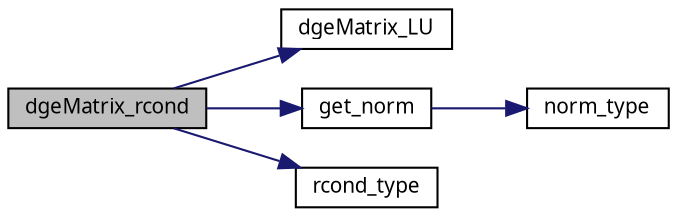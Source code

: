 digraph G
{
  edge [fontname="FreeSans.ttf",fontsize=10,labelfontname="FreeSans.ttf",labelfontsize=10];
  node [fontname="FreeSans.ttf",fontsize=10,shape=record];
  rankdir=LR;
  Node1 [label="dgeMatrix_rcond",height=0.2,width=0.4,color="black", fillcolor="grey75", style="filled" fontcolor="black"];
  Node1 -> Node2 [color="midnightblue",fontsize=10,style="solid",fontname="FreeSans.ttf"];
  Node2 [label="dgeMatrix_LU",height=0.2,width=0.4,color="black", fillcolor="white", style="filled",URL="$dgeMatrix_8c.html#b666ff2da2d98c91e4842dd563ac945f"];
  Node1 -> Node3 [color="midnightblue",fontsize=10,style="solid",fontname="FreeSans.ttf"];
  Node3 [label="get_norm",height=0.2,width=0.4,color="black", fillcolor="white", style="filled",URL="$dgeMatrix_8c.html#18e14d832081c8d7d6df7bd2f9e390f9"];
  Node3 -> Node4 [color="midnightblue",fontsize=10,style="solid",fontname="FreeSans.ttf"];
  Node4 [label="norm_type",height=0.2,width=0.4,color="black", fillcolor="white", style="filled",URL="$Mutils_8c.html#8bb8065fb46047789264e28f5f533077"];
  Node1 -> Node5 [color="midnightblue",fontsize=10,style="solid",fontname="FreeSans.ttf"];
  Node5 [label="rcond_type",height=0.2,width=0.4,color="black", fillcolor="white", style="filled",URL="$Mutils_8c.html#dd88135be7a933f50eb4edb769355172"];
}
